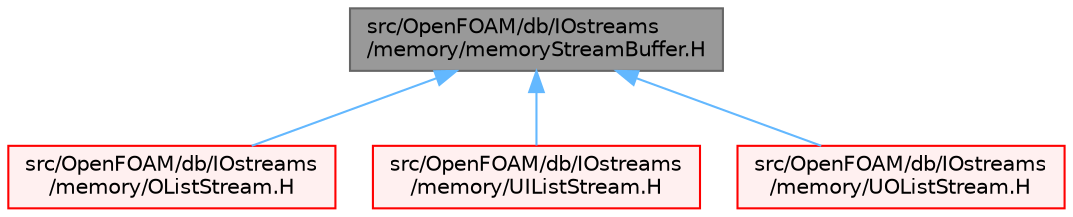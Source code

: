 digraph "src/OpenFOAM/db/IOstreams/memory/memoryStreamBuffer.H"
{
 // LATEX_PDF_SIZE
  bgcolor="transparent";
  edge [fontname=Helvetica,fontsize=10,labelfontname=Helvetica,labelfontsize=10];
  node [fontname=Helvetica,fontsize=10,shape=box,height=0.2,width=0.4];
  Node1 [id="Node000001",label="src/OpenFOAM/db/IOstreams\l/memory/memoryStreamBuffer.H",height=0.2,width=0.4,color="gray40", fillcolor="grey60", style="filled", fontcolor="black",tooltip=" "];
  Node1 -> Node2 [id="edge1_Node000001_Node000002",dir="back",color="steelblue1",style="solid",tooltip=" "];
  Node2 [id="Node000002",label="src/OpenFOAM/db/IOstreams\l/memory/OListStream.H",height=0.2,width=0.4,color="red", fillcolor="#FFF0F0", style="filled",URL="$OListStream_8H.html",tooltip=" "];
  Node1 -> Node7 [id="edge2_Node000001_Node000007",dir="back",color="steelblue1",style="solid",tooltip=" "];
  Node7 [id="Node000007",label="src/OpenFOAM/db/IOstreams\l/memory/UIListStream.H",height=0.2,width=0.4,color="red", fillcolor="#FFF0F0", style="filled",URL="$UIListStream_8H.html",tooltip=" "];
  Node1 -> Node14 [id="edge3_Node000001_Node000014",dir="back",color="steelblue1",style="solid",tooltip=" "];
  Node14 [id="Node000014",label="src/OpenFOAM/db/IOstreams\l/memory/UOListStream.H",height=0.2,width=0.4,color="red", fillcolor="#FFF0F0", style="filled",URL="$UOListStream_8H.html",tooltip=" "];
}
